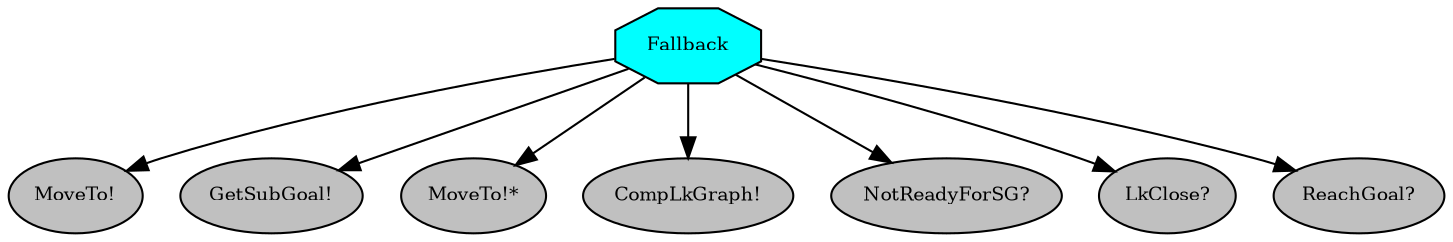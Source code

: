 digraph pastafarianism {
ordering=out;
graph [fontname="times-roman"];
node [fontname="times-roman"];
edge [fontname="times-roman"];
Fallback [fillcolor=cyan, fontcolor=black, fontsize=9, label=Fallback, shape=octagon, style=filled];
"MoveTo!" [fillcolor=gray, fontcolor=black, fontsize=9, label="MoveTo!", shape=ellipse, style=filled];
Fallback -> "MoveTo!";
"GetSubGoal!" [fillcolor=gray, fontcolor=black, fontsize=9, label="GetSubGoal!", shape=ellipse, style=filled];
Fallback -> "GetSubGoal!";
"MoveTo!*" [fillcolor=gray, fontcolor=black, fontsize=9, label="MoveTo!*", shape=ellipse, style=filled];
Fallback -> "MoveTo!*";
"CompLkGraph!" [fillcolor=gray, fontcolor=black, fontsize=9, label="CompLkGraph!", shape=ellipse, style=filled];
Fallback -> "CompLkGraph!";
"NotReadyForSG?" [fillcolor=gray, fontcolor=black, fontsize=9, label="NotReadyForSG?", shape=ellipse, style=filled];
Fallback -> "NotReadyForSG?";
"LkClose?" [fillcolor=gray, fontcolor=black, fontsize=9, label="LkClose?", shape=ellipse, style=filled];
Fallback -> "LkClose?";
"ReachGoal?" [fillcolor=gray, fontcolor=black, fontsize=9, label="ReachGoal?", shape=ellipse, style=filled];
Fallback -> "ReachGoal?";
}
